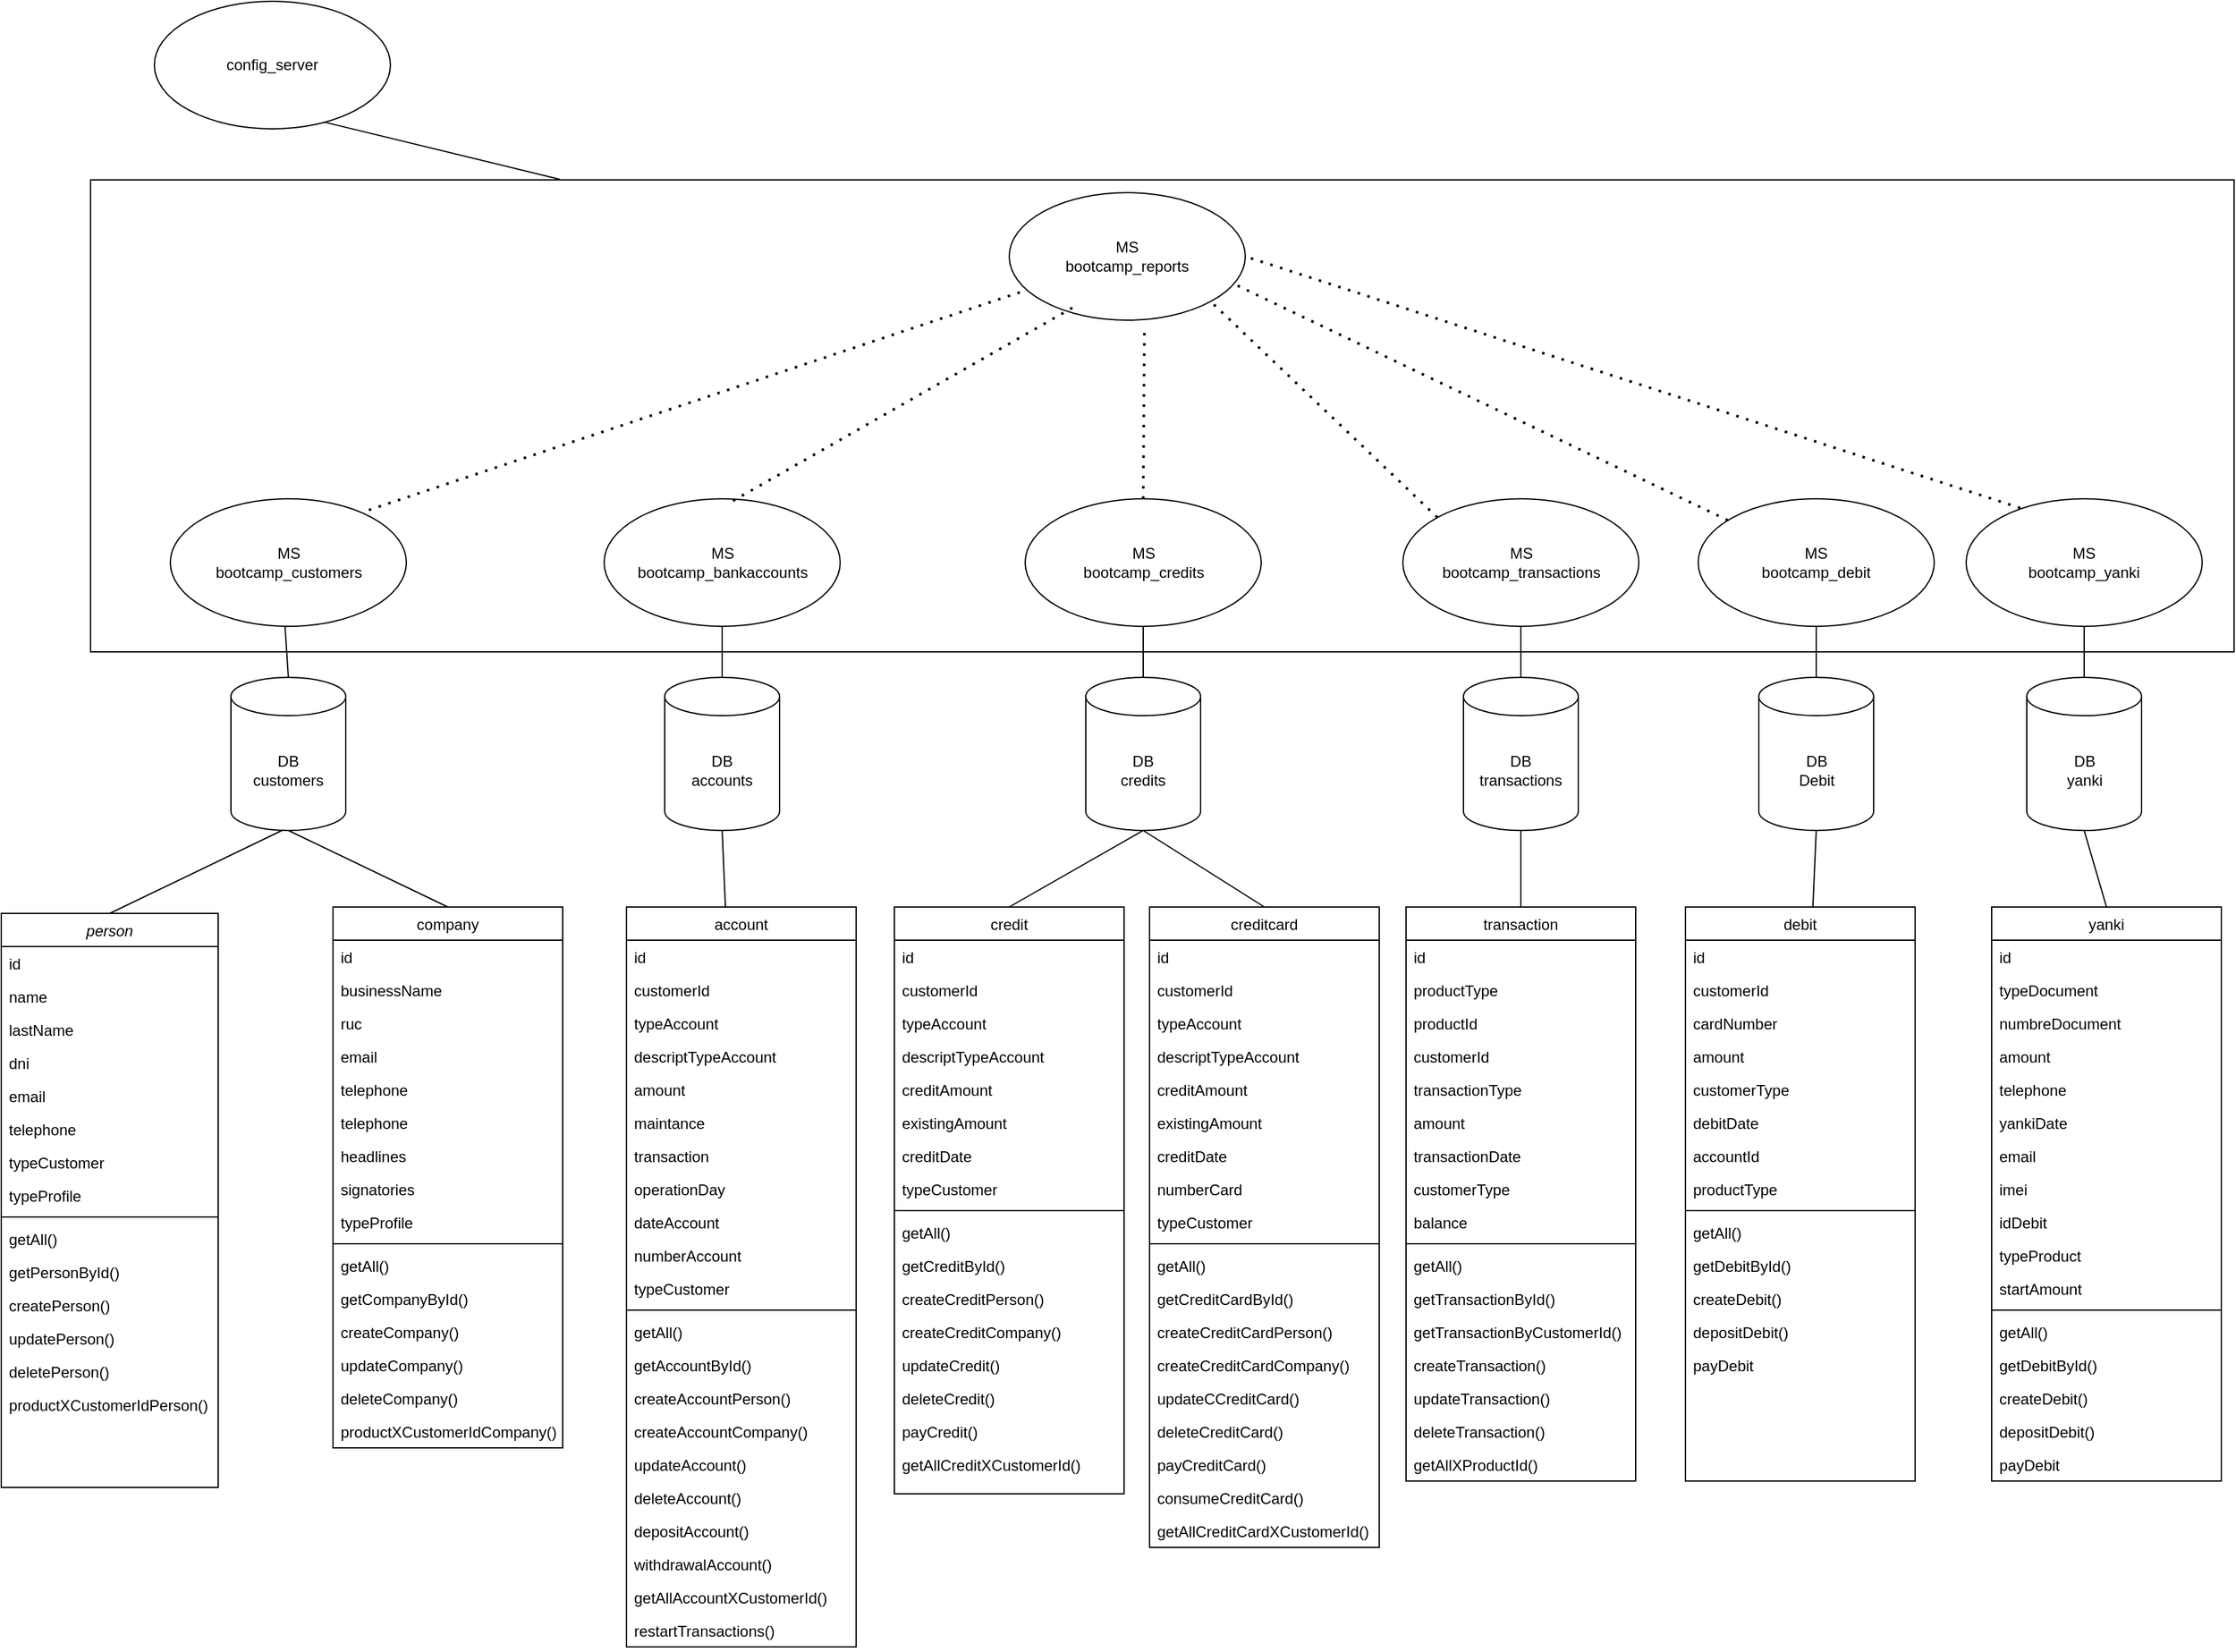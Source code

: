 <mxfile version="21.0.10" type="device"><diagram id="C5RBs43oDa-KdzZeNtuy" name="Page-1"><mxGraphModel dx="1050" dy="1750" grid="1" gridSize="10" guides="1" tooltips="1" connect="1" arrows="1" fold="1" page="1" pageScale="1" pageWidth="827" pageHeight="1169" math="0" shadow="0"><root><mxCell id="WIyWlLk6GJQsqaUBKTNV-0"/><mxCell id="WIyWlLk6GJQsqaUBKTNV-1" parent="WIyWlLk6GJQsqaUBKTNV-0"/><mxCell id="MijwBAF6A1p6PBTA2llp-9" value="" style="rounded=0;whiteSpace=wrap;html=1;" vertex="1" parent="WIyWlLk6GJQsqaUBKTNV-1"><mxGeometry x="120" y="-530" width="1680" height="370" as="geometry"/></mxCell><mxCell id="zkfFHV4jXpPFQw0GAbJ--0" value="person" style="swimlane;fontStyle=2;align=center;verticalAlign=top;childLayout=stackLayout;horizontal=1;startSize=26;horizontalStack=0;resizeParent=1;resizeLast=0;collapsible=1;marginBottom=0;rounded=0;shadow=0;strokeWidth=1;" parent="WIyWlLk6GJQsqaUBKTNV-1" vertex="1"><mxGeometry x="50" y="45" width="170" height="450" as="geometry"><mxRectangle x="230" y="140" width="160" height="26" as="alternateBounds"/></mxGeometry></mxCell><mxCell id="zkfFHV4jXpPFQw0GAbJ--1" value="id" style="text;align=left;verticalAlign=top;spacingLeft=4;spacingRight=4;overflow=hidden;rotatable=0;points=[[0,0.5],[1,0.5]];portConstraint=eastwest;" parent="zkfFHV4jXpPFQw0GAbJ--0" vertex="1"><mxGeometry y="26" width="170" height="26" as="geometry"/></mxCell><mxCell id="zkfFHV4jXpPFQw0GAbJ--2" value="name" style="text;align=left;verticalAlign=top;spacingLeft=4;spacingRight=4;overflow=hidden;rotatable=0;points=[[0,0.5],[1,0.5]];portConstraint=eastwest;rounded=0;shadow=0;html=0;" parent="zkfFHV4jXpPFQw0GAbJ--0" vertex="1"><mxGeometry y="52" width="170" height="26" as="geometry"/></mxCell><mxCell id="zkfFHV4jXpPFQw0GAbJ--3" value="lastName" style="text;align=left;verticalAlign=top;spacingLeft=4;spacingRight=4;overflow=hidden;rotatable=0;points=[[0,0.5],[1,0.5]];portConstraint=eastwest;rounded=0;shadow=0;html=0;" parent="zkfFHV4jXpPFQw0GAbJ--0" vertex="1"><mxGeometry y="78" width="170" height="26" as="geometry"/></mxCell><mxCell id="zkfFHV4jXpPFQw0GAbJ--5" value="dni" style="text;align=left;verticalAlign=top;spacingLeft=4;spacingRight=4;overflow=hidden;rotatable=0;points=[[0,0.5],[1,0.5]];portConstraint=eastwest;" parent="zkfFHV4jXpPFQw0GAbJ--0" vertex="1"><mxGeometry y="104" width="170" height="26" as="geometry"/></mxCell><mxCell id="VMvvwazO_1boUIIF1eFx-0" value="email" style="text;align=left;verticalAlign=top;spacingLeft=4;spacingRight=4;overflow=hidden;rotatable=0;points=[[0,0.5],[1,0.5]];portConstraint=eastwest;rounded=0;shadow=0;html=0;" parent="zkfFHV4jXpPFQw0GAbJ--0" vertex="1"><mxGeometry y="130" width="170" height="26" as="geometry"/></mxCell><mxCell id="VMvvwazO_1boUIIF1eFx-2" value="telephone" style="text;align=left;verticalAlign=top;spacingLeft=4;spacingRight=4;overflow=hidden;rotatable=0;points=[[0,0.5],[1,0.5]];portConstraint=eastwest;rounded=0;shadow=0;html=0;" parent="zkfFHV4jXpPFQw0GAbJ--0" vertex="1"><mxGeometry y="156" width="170" height="26" as="geometry"/></mxCell><mxCell id="3xSZxSCOzoXa4D6vSbeb-7" value="typeCustomer" style="text;align=left;verticalAlign=top;spacingLeft=4;spacingRight=4;overflow=hidden;rotatable=0;points=[[0,0.5],[1,0.5]];portConstraint=eastwest;rounded=0;shadow=0;html=0;" parent="zkfFHV4jXpPFQw0GAbJ--0" vertex="1"><mxGeometry y="182" width="170" height="26" as="geometry"/></mxCell><mxCell id="VMvvwazO_1boUIIF1eFx-3" value="typeProfile" style="text;align=left;verticalAlign=top;spacingLeft=4;spacingRight=4;overflow=hidden;rotatable=0;points=[[0,0.5],[1,0.5]];portConstraint=eastwest;rounded=0;shadow=0;html=0;" parent="zkfFHV4jXpPFQw0GAbJ--0" vertex="1"><mxGeometry y="208" width="170" height="26" as="geometry"/></mxCell><mxCell id="zkfFHV4jXpPFQw0GAbJ--4" value="" style="line;html=1;strokeWidth=1;align=left;verticalAlign=middle;spacingTop=-1;spacingLeft=3;spacingRight=3;rotatable=0;labelPosition=right;points=[];portConstraint=eastwest;" parent="zkfFHV4jXpPFQw0GAbJ--0" vertex="1"><mxGeometry y="234" width="170" height="8" as="geometry"/></mxCell><mxCell id="VMvvwazO_1boUIIF1eFx-1" value="getAll()" style="text;align=left;verticalAlign=top;spacingLeft=4;spacingRight=4;overflow=hidden;rotatable=0;points=[[0,0.5],[1,0.5]];portConstraint=eastwest;rounded=0;shadow=0;html=0;" parent="zkfFHV4jXpPFQw0GAbJ--0" vertex="1"><mxGeometry y="242" width="170" height="26" as="geometry"/></mxCell><mxCell id="VMvvwazO_1boUIIF1eFx-4" value="getPersonById()" style="text;align=left;verticalAlign=top;spacingLeft=4;spacingRight=4;overflow=hidden;rotatable=0;points=[[0,0.5],[1,0.5]];portConstraint=eastwest;rounded=0;shadow=0;html=0;" parent="zkfFHV4jXpPFQw0GAbJ--0" vertex="1"><mxGeometry y="268" width="170" height="26" as="geometry"/></mxCell><mxCell id="VMvvwazO_1boUIIF1eFx-5" value="createPerson()" style="text;align=left;verticalAlign=top;spacingLeft=4;spacingRight=4;overflow=hidden;rotatable=0;points=[[0,0.5],[1,0.5]];portConstraint=eastwest;rounded=0;shadow=0;html=0;" parent="zkfFHV4jXpPFQw0GAbJ--0" vertex="1"><mxGeometry y="294" width="170" height="26" as="geometry"/></mxCell><mxCell id="VMvvwazO_1boUIIF1eFx-6" value="updatePerson()" style="text;align=left;verticalAlign=top;spacingLeft=4;spacingRight=4;overflow=hidden;rotatable=0;points=[[0,0.5],[1,0.5]];portConstraint=eastwest;rounded=0;shadow=0;html=0;" parent="zkfFHV4jXpPFQw0GAbJ--0" vertex="1"><mxGeometry y="320" width="170" height="26" as="geometry"/></mxCell><mxCell id="VMvvwazO_1boUIIF1eFx-7" value="deletePerson()" style="text;align=left;verticalAlign=top;spacingLeft=4;spacingRight=4;overflow=hidden;rotatable=0;points=[[0,0.5],[1,0.5]];portConstraint=eastwest;rounded=0;shadow=0;html=0;" parent="zkfFHV4jXpPFQw0GAbJ--0" vertex="1"><mxGeometry y="346" width="170" height="26" as="geometry"/></mxCell><mxCell id="VMvvwazO_1boUIIF1eFx-31" value="productXCustomerIdPerson()" style="text;align=left;verticalAlign=top;spacingLeft=4;spacingRight=4;overflow=hidden;rotatable=0;points=[[0,0.5],[1,0.5]];portConstraint=eastwest;rounded=0;shadow=0;html=0;" parent="zkfFHV4jXpPFQw0GAbJ--0" vertex="1"><mxGeometry y="372" width="170" height="26" as="geometry"/></mxCell><mxCell id="zkfFHV4jXpPFQw0GAbJ--17" value="company" style="swimlane;fontStyle=0;align=center;verticalAlign=top;childLayout=stackLayout;horizontal=1;startSize=26;horizontalStack=0;resizeParent=1;resizeLast=0;collapsible=1;marginBottom=0;rounded=0;shadow=0;strokeWidth=1;" parent="WIyWlLk6GJQsqaUBKTNV-1" vertex="1"><mxGeometry x="310" y="40" width="180" height="424" as="geometry"><mxRectangle x="550" y="140" width="160" height="26" as="alternateBounds"/></mxGeometry></mxCell><mxCell id="zkfFHV4jXpPFQw0GAbJ--18" value="id" style="text;align=left;verticalAlign=top;spacingLeft=4;spacingRight=4;overflow=hidden;rotatable=0;points=[[0,0.5],[1,0.5]];portConstraint=eastwest;" parent="zkfFHV4jXpPFQw0GAbJ--17" vertex="1"><mxGeometry y="26" width="180" height="26" as="geometry"/></mxCell><mxCell id="zkfFHV4jXpPFQw0GAbJ--19" value="businessName" style="text;align=left;verticalAlign=top;spacingLeft=4;spacingRight=4;overflow=hidden;rotatable=0;points=[[0,0.5],[1,0.5]];portConstraint=eastwest;rounded=0;shadow=0;html=0;" parent="zkfFHV4jXpPFQw0GAbJ--17" vertex="1"><mxGeometry y="52" width="180" height="26" as="geometry"/></mxCell><mxCell id="zkfFHV4jXpPFQw0GAbJ--20" value="ruc" style="text;align=left;verticalAlign=top;spacingLeft=4;spacingRight=4;overflow=hidden;rotatable=0;points=[[0,0.5],[1,0.5]];portConstraint=eastwest;rounded=0;shadow=0;html=0;" parent="zkfFHV4jXpPFQw0GAbJ--17" vertex="1"><mxGeometry y="78" width="180" height="26" as="geometry"/></mxCell><mxCell id="zkfFHV4jXpPFQw0GAbJ--21" value="email" style="text;align=left;verticalAlign=top;spacingLeft=4;spacingRight=4;overflow=hidden;rotatable=0;points=[[0,0.5],[1,0.5]];portConstraint=eastwest;rounded=0;shadow=0;html=0;" parent="zkfFHV4jXpPFQw0GAbJ--17" vertex="1"><mxGeometry y="104" width="180" height="26" as="geometry"/></mxCell><mxCell id="zkfFHV4jXpPFQw0GAbJ--22" value="telephone" style="text;align=left;verticalAlign=top;spacingLeft=4;spacingRight=4;overflow=hidden;rotatable=0;points=[[0,0.5],[1,0.5]];portConstraint=eastwest;rounded=0;shadow=0;html=0;" parent="zkfFHV4jXpPFQw0GAbJ--17" vertex="1"><mxGeometry y="130" width="180" height="26" as="geometry"/></mxCell><mxCell id="VMvvwazO_1boUIIF1eFx-20" value="telephone" style="text;align=left;verticalAlign=top;spacingLeft=4;spacingRight=4;overflow=hidden;rotatable=0;points=[[0,0.5],[1,0.5]];portConstraint=eastwest;rounded=0;shadow=0;html=0;" parent="zkfFHV4jXpPFQw0GAbJ--17" vertex="1"><mxGeometry y="156" width="180" height="26" as="geometry"/></mxCell><mxCell id="VMvvwazO_1boUIIF1eFx-21" value="headlines" style="text;align=left;verticalAlign=top;spacingLeft=4;spacingRight=4;overflow=hidden;rotatable=0;points=[[0,0.5],[1,0.5]];portConstraint=eastwest;rounded=0;shadow=0;html=0;" parent="zkfFHV4jXpPFQw0GAbJ--17" vertex="1"><mxGeometry y="182" width="180" height="26" as="geometry"/></mxCell><mxCell id="3xSZxSCOzoXa4D6vSbeb-10" value="signatories" style="text;align=left;verticalAlign=top;spacingLeft=4;spacingRight=4;overflow=hidden;rotatable=0;points=[[0,0.5],[1,0.5]];portConstraint=eastwest;rounded=0;shadow=0;html=0;" parent="zkfFHV4jXpPFQw0GAbJ--17" vertex="1"><mxGeometry y="208" width="180" height="26" as="geometry"/></mxCell><mxCell id="VMvvwazO_1boUIIF1eFx-22" value="typeProfile" style="text;align=left;verticalAlign=top;spacingLeft=4;spacingRight=4;overflow=hidden;rotatable=0;points=[[0,0.5],[1,0.5]];portConstraint=eastwest;rounded=0;shadow=0;html=0;" parent="zkfFHV4jXpPFQw0GAbJ--17" vertex="1"><mxGeometry y="234" width="180" height="26" as="geometry"/></mxCell><mxCell id="zkfFHV4jXpPFQw0GAbJ--23" value="" style="line;html=1;strokeWidth=1;align=left;verticalAlign=middle;spacingTop=-1;spacingLeft=3;spacingRight=3;rotatable=0;labelPosition=right;points=[];portConstraint=eastwest;" parent="zkfFHV4jXpPFQw0GAbJ--17" vertex="1"><mxGeometry y="260" width="180" height="8" as="geometry"/></mxCell><mxCell id="zkfFHV4jXpPFQw0GAbJ--24" value="getAll()" style="text;align=left;verticalAlign=top;spacingLeft=4;spacingRight=4;overflow=hidden;rotatable=0;points=[[0,0.5],[1,0.5]];portConstraint=eastwest;" parent="zkfFHV4jXpPFQw0GAbJ--17" vertex="1"><mxGeometry y="268" width="180" height="26" as="geometry"/></mxCell><mxCell id="VMvvwazO_1boUIIF1eFx-23" value="getCompanyById()" style="text;align=left;verticalAlign=top;spacingLeft=4;spacingRight=4;overflow=hidden;rotatable=0;points=[[0,0.5],[1,0.5]];portConstraint=eastwest;" parent="zkfFHV4jXpPFQw0GAbJ--17" vertex="1"><mxGeometry y="294" width="180" height="26" as="geometry"/></mxCell><mxCell id="VMvvwazO_1boUIIF1eFx-24" value="createCompany()" style="text;align=left;verticalAlign=top;spacingLeft=4;spacingRight=4;overflow=hidden;rotatable=0;points=[[0,0.5],[1,0.5]];portConstraint=eastwest;" parent="zkfFHV4jXpPFQw0GAbJ--17" vertex="1"><mxGeometry y="320" width="180" height="26" as="geometry"/></mxCell><mxCell id="VMvvwazO_1boUIIF1eFx-25" value="updateCompany()" style="text;align=left;verticalAlign=top;spacingLeft=4;spacingRight=4;overflow=hidden;rotatable=0;points=[[0,0.5],[1,0.5]];portConstraint=eastwest;" parent="zkfFHV4jXpPFQw0GAbJ--17" vertex="1"><mxGeometry y="346" width="180" height="26" as="geometry"/></mxCell><mxCell id="VMvvwazO_1boUIIF1eFx-28" value="deleteCompany()" style="text;align=left;verticalAlign=top;spacingLeft=4;spacingRight=4;overflow=hidden;rotatable=0;points=[[0,0.5],[1,0.5]];portConstraint=eastwest;" parent="zkfFHV4jXpPFQw0GAbJ--17" vertex="1"><mxGeometry y="372" width="180" height="26" as="geometry"/></mxCell><mxCell id="VMvvwazO_1boUIIF1eFx-32" value="productXCustomerIdCompany()" style="text;align=left;verticalAlign=top;spacingLeft=4;spacingRight=4;overflow=hidden;rotatable=0;points=[[0,0.5],[1,0.5]];portConstraint=eastwest;" parent="zkfFHV4jXpPFQw0GAbJ--17" vertex="1"><mxGeometry y="398" width="180" height="26" as="geometry"/></mxCell><mxCell id="VMvvwazO_1boUIIF1eFx-36" value="account" style="swimlane;fontStyle=0;align=center;verticalAlign=top;childLayout=stackLayout;horizontal=1;startSize=26;horizontalStack=0;resizeParent=1;resizeLast=0;collapsible=1;marginBottom=0;rounded=0;shadow=0;strokeWidth=1;" parent="WIyWlLk6GJQsqaUBKTNV-1" vertex="1"><mxGeometry x="540" y="40" width="180" height="580" as="geometry"><mxRectangle x="550" y="140" width="160" height="26" as="alternateBounds"/></mxGeometry></mxCell><mxCell id="VMvvwazO_1boUIIF1eFx-37" value="id" style="text;align=left;verticalAlign=top;spacingLeft=4;spacingRight=4;overflow=hidden;rotatable=0;points=[[0,0.5],[1,0.5]];portConstraint=eastwest;" parent="VMvvwazO_1boUIIF1eFx-36" vertex="1"><mxGeometry y="26" width="180" height="26" as="geometry"/></mxCell><mxCell id="VMvvwazO_1boUIIF1eFx-38" value="customerId" style="text;align=left;verticalAlign=top;spacingLeft=4;spacingRight=4;overflow=hidden;rotatable=0;points=[[0,0.5],[1,0.5]];portConstraint=eastwest;rounded=0;shadow=0;html=0;" parent="VMvvwazO_1boUIIF1eFx-36" vertex="1"><mxGeometry y="52" width="180" height="26" as="geometry"/></mxCell><mxCell id="VMvvwazO_1boUIIF1eFx-39" value="typeAccount" style="text;align=left;verticalAlign=top;spacingLeft=4;spacingRight=4;overflow=hidden;rotatable=0;points=[[0,0.5],[1,0.5]];portConstraint=eastwest;rounded=0;shadow=0;html=0;" parent="VMvvwazO_1boUIIF1eFx-36" vertex="1"><mxGeometry y="78" width="180" height="26" as="geometry"/></mxCell><mxCell id="VMvvwazO_1boUIIF1eFx-40" value="descriptTypeAccount" style="text;align=left;verticalAlign=top;spacingLeft=4;spacingRight=4;overflow=hidden;rotatable=0;points=[[0,0.5],[1,0.5]];portConstraint=eastwest;rounded=0;shadow=0;html=0;" parent="VMvvwazO_1boUIIF1eFx-36" vertex="1"><mxGeometry y="104" width="180" height="26" as="geometry"/></mxCell><mxCell id="VMvvwazO_1boUIIF1eFx-41" value="amount" style="text;align=left;verticalAlign=top;spacingLeft=4;spacingRight=4;overflow=hidden;rotatable=0;points=[[0,0.5],[1,0.5]];portConstraint=eastwest;rounded=0;shadow=0;html=0;" parent="VMvvwazO_1boUIIF1eFx-36" vertex="1"><mxGeometry y="130" width="180" height="26" as="geometry"/></mxCell><mxCell id="VMvvwazO_1boUIIF1eFx-42" value="maintance" style="text;align=left;verticalAlign=top;spacingLeft=4;spacingRight=4;overflow=hidden;rotatable=0;points=[[0,0.5],[1,0.5]];portConstraint=eastwest;rounded=0;shadow=0;html=0;" parent="VMvvwazO_1boUIIF1eFx-36" vertex="1"><mxGeometry y="156" width="180" height="26" as="geometry"/></mxCell><mxCell id="VMvvwazO_1boUIIF1eFx-43" value="transaction" style="text;align=left;verticalAlign=top;spacingLeft=4;spacingRight=4;overflow=hidden;rotatable=0;points=[[0,0.5],[1,0.5]];portConstraint=eastwest;rounded=0;shadow=0;html=0;" parent="VMvvwazO_1boUIIF1eFx-36" vertex="1"><mxGeometry y="182" width="180" height="26" as="geometry"/></mxCell><mxCell id="VMvvwazO_1boUIIF1eFx-44" value="operationDay" style="text;align=left;verticalAlign=top;spacingLeft=4;spacingRight=4;overflow=hidden;rotatable=0;points=[[0,0.5],[1,0.5]];portConstraint=eastwest;rounded=0;shadow=0;html=0;" parent="VMvvwazO_1boUIIF1eFx-36" vertex="1"><mxGeometry y="208" width="180" height="26" as="geometry"/></mxCell><mxCell id="VMvvwazO_1boUIIF1eFx-52" value="dateAccount" style="text;align=left;verticalAlign=top;spacingLeft=4;spacingRight=4;overflow=hidden;rotatable=0;points=[[0,0.5],[1,0.5]];portConstraint=eastwest;rounded=0;shadow=0;html=0;" parent="VMvvwazO_1boUIIF1eFx-36" vertex="1"><mxGeometry y="234" width="180" height="26" as="geometry"/></mxCell><mxCell id="VMvvwazO_1boUIIF1eFx-53" value="numberAccount" style="text;align=left;verticalAlign=top;spacingLeft=4;spacingRight=4;overflow=hidden;rotatable=0;points=[[0,0.5],[1,0.5]];portConstraint=eastwest;rounded=0;shadow=0;html=0;" parent="VMvvwazO_1boUIIF1eFx-36" vertex="1"><mxGeometry y="260" width="180" height="26" as="geometry"/></mxCell><mxCell id="VMvvwazO_1boUIIF1eFx-54" value="typeCustomer" style="text;align=left;verticalAlign=top;spacingLeft=4;spacingRight=4;overflow=hidden;rotatable=0;points=[[0,0.5],[1,0.5]];portConstraint=eastwest;rounded=0;shadow=0;html=0;" parent="VMvvwazO_1boUIIF1eFx-36" vertex="1"><mxGeometry y="286" width="180" height="26" as="geometry"/></mxCell><mxCell id="VMvvwazO_1boUIIF1eFx-45" value="" style="line;html=1;strokeWidth=1;align=left;verticalAlign=middle;spacingTop=-1;spacingLeft=3;spacingRight=3;rotatable=0;labelPosition=right;points=[];portConstraint=eastwest;" parent="VMvvwazO_1boUIIF1eFx-36" vertex="1"><mxGeometry y="312" width="180" height="8" as="geometry"/></mxCell><mxCell id="VMvvwazO_1boUIIF1eFx-46" value="getAll()" style="text;align=left;verticalAlign=top;spacingLeft=4;spacingRight=4;overflow=hidden;rotatable=0;points=[[0,0.5],[1,0.5]];portConstraint=eastwest;" parent="VMvvwazO_1boUIIF1eFx-36" vertex="1"><mxGeometry y="320" width="180" height="26" as="geometry"/></mxCell><mxCell id="VMvvwazO_1boUIIF1eFx-47" value="getAccountById()" style="text;align=left;verticalAlign=top;spacingLeft=4;spacingRight=4;overflow=hidden;rotatable=0;points=[[0,0.5],[1,0.5]];portConstraint=eastwest;" parent="VMvvwazO_1boUIIF1eFx-36" vertex="1"><mxGeometry y="346" width="180" height="26" as="geometry"/></mxCell><mxCell id="VMvvwazO_1boUIIF1eFx-48" value="createAccountPerson()" style="text;align=left;verticalAlign=top;spacingLeft=4;spacingRight=4;overflow=hidden;rotatable=0;points=[[0,0.5],[1,0.5]];portConstraint=eastwest;" parent="VMvvwazO_1boUIIF1eFx-36" vertex="1"><mxGeometry y="372" width="180" height="26" as="geometry"/></mxCell><mxCell id="VMvvwazO_1boUIIF1eFx-49" value="createAccountCompany()" style="text;align=left;verticalAlign=top;spacingLeft=4;spacingRight=4;overflow=hidden;rotatable=0;points=[[0,0.5],[1,0.5]];portConstraint=eastwest;" parent="VMvvwazO_1boUIIF1eFx-36" vertex="1"><mxGeometry y="398" width="180" height="26" as="geometry"/></mxCell><mxCell id="VMvvwazO_1boUIIF1eFx-50" value="updateAccount()" style="text;align=left;verticalAlign=top;spacingLeft=4;spacingRight=4;overflow=hidden;rotatable=0;points=[[0,0.5],[1,0.5]];portConstraint=eastwest;" parent="VMvvwazO_1boUIIF1eFx-36" vertex="1"><mxGeometry y="424" width="180" height="26" as="geometry"/></mxCell><mxCell id="VMvvwazO_1boUIIF1eFx-51" value="deleteAccount()" style="text;align=left;verticalAlign=top;spacingLeft=4;spacingRight=4;overflow=hidden;rotatable=0;points=[[0,0.5],[1,0.5]];portConstraint=eastwest;" parent="VMvvwazO_1boUIIF1eFx-36" vertex="1"><mxGeometry y="450" width="180" height="26" as="geometry"/></mxCell><mxCell id="VMvvwazO_1boUIIF1eFx-55" value="depositAccount()" style="text;align=left;verticalAlign=top;spacingLeft=4;spacingRight=4;overflow=hidden;rotatable=0;points=[[0,0.5],[1,0.5]];portConstraint=eastwest;" parent="VMvvwazO_1boUIIF1eFx-36" vertex="1"><mxGeometry y="476" width="180" height="26" as="geometry"/></mxCell><mxCell id="VMvvwazO_1boUIIF1eFx-56" value="withdrawalAccount()" style="text;align=left;verticalAlign=top;spacingLeft=4;spacingRight=4;overflow=hidden;rotatable=0;points=[[0,0.5],[1,0.5]];portConstraint=eastwest;" parent="VMvvwazO_1boUIIF1eFx-36" vertex="1"><mxGeometry y="502" width="180" height="26" as="geometry"/></mxCell><mxCell id="VMvvwazO_1boUIIF1eFx-57" value="getAllAccountXCustomerId()" style="text;align=left;verticalAlign=top;spacingLeft=4;spacingRight=4;overflow=hidden;rotatable=0;points=[[0,0.5],[1,0.5]];portConstraint=eastwest;" parent="VMvvwazO_1boUIIF1eFx-36" vertex="1"><mxGeometry y="528" width="180" height="26" as="geometry"/></mxCell><mxCell id="VMvvwazO_1boUIIF1eFx-58" value="restartTransactions()" style="text;align=left;verticalAlign=top;spacingLeft=4;spacingRight=4;overflow=hidden;rotatable=0;points=[[0,0.5],[1,0.5]];portConstraint=eastwest;" parent="VMvvwazO_1boUIIF1eFx-36" vertex="1"><mxGeometry y="554" width="180" height="26" as="geometry"/></mxCell><mxCell id="VMvvwazO_1boUIIF1eFx-59" value="credit" style="swimlane;fontStyle=0;align=center;verticalAlign=top;childLayout=stackLayout;horizontal=1;startSize=26;horizontalStack=0;resizeParent=1;resizeLast=0;collapsible=1;marginBottom=0;rounded=0;shadow=0;strokeWidth=1;" parent="WIyWlLk6GJQsqaUBKTNV-1" vertex="1"><mxGeometry x="750" y="40" width="180" height="460" as="geometry"><mxRectangle x="550" y="140" width="160" height="26" as="alternateBounds"/></mxGeometry></mxCell><mxCell id="VMvvwazO_1boUIIF1eFx-60" value="id" style="text;align=left;verticalAlign=top;spacingLeft=4;spacingRight=4;overflow=hidden;rotatable=0;points=[[0,0.5],[1,0.5]];portConstraint=eastwest;" parent="VMvvwazO_1boUIIF1eFx-59" vertex="1"><mxGeometry y="26" width="180" height="26" as="geometry"/></mxCell><mxCell id="VMvvwazO_1boUIIF1eFx-61" value="customerId" style="text;align=left;verticalAlign=top;spacingLeft=4;spacingRight=4;overflow=hidden;rotatable=0;points=[[0,0.5],[1,0.5]];portConstraint=eastwest;rounded=0;shadow=0;html=0;" parent="VMvvwazO_1boUIIF1eFx-59" vertex="1"><mxGeometry y="52" width="180" height="26" as="geometry"/></mxCell><mxCell id="VMvvwazO_1boUIIF1eFx-62" value="typeAccount" style="text;align=left;verticalAlign=top;spacingLeft=4;spacingRight=4;overflow=hidden;rotatable=0;points=[[0,0.5],[1,0.5]];portConstraint=eastwest;rounded=0;shadow=0;html=0;" parent="VMvvwazO_1boUIIF1eFx-59" vertex="1"><mxGeometry y="78" width="180" height="26" as="geometry"/></mxCell><mxCell id="VMvvwazO_1boUIIF1eFx-63" value="descriptTypeAccount" style="text;align=left;verticalAlign=top;spacingLeft=4;spacingRight=4;overflow=hidden;rotatable=0;points=[[0,0.5],[1,0.5]];portConstraint=eastwest;rounded=0;shadow=0;html=0;" parent="VMvvwazO_1boUIIF1eFx-59" vertex="1"><mxGeometry y="104" width="180" height="26" as="geometry"/></mxCell><mxCell id="VMvvwazO_1boUIIF1eFx-64" value="creditAmount" style="text;align=left;verticalAlign=top;spacingLeft=4;spacingRight=4;overflow=hidden;rotatable=0;points=[[0,0.5],[1,0.5]];portConstraint=eastwest;rounded=0;shadow=0;html=0;" parent="VMvvwazO_1boUIIF1eFx-59" vertex="1"><mxGeometry y="130" width="180" height="26" as="geometry"/></mxCell><mxCell id="VMvvwazO_1boUIIF1eFx-65" value="existingAmount" style="text;align=left;verticalAlign=top;spacingLeft=4;spacingRight=4;overflow=hidden;rotatable=0;points=[[0,0.5],[1,0.5]];portConstraint=eastwest;rounded=0;shadow=0;html=0;" parent="VMvvwazO_1boUIIF1eFx-59" vertex="1"><mxGeometry y="156" width="180" height="26" as="geometry"/></mxCell><mxCell id="VMvvwazO_1boUIIF1eFx-66" value="creditDate" style="text;align=left;verticalAlign=top;spacingLeft=4;spacingRight=4;overflow=hidden;rotatable=0;points=[[0,0.5],[1,0.5]];portConstraint=eastwest;rounded=0;shadow=0;html=0;" parent="VMvvwazO_1boUIIF1eFx-59" vertex="1"><mxGeometry y="182" width="180" height="26" as="geometry"/></mxCell><mxCell id="VMvvwazO_1boUIIF1eFx-67" value="typeCustomer" style="text;align=left;verticalAlign=top;spacingLeft=4;spacingRight=4;overflow=hidden;rotatable=0;points=[[0,0.5],[1,0.5]];portConstraint=eastwest;rounded=0;shadow=0;html=0;" parent="VMvvwazO_1boUIIF1eFx-59" vertex="1"><mxGeometry y="208" width="180" height="26" as="geometry"/></mxCell><mxCell id="VMvvwazO_1boUIIF1eFx-71" value="" style="line;html=1;strokeWidth=1;align=left;verticalAlign=middle;spacingTop=-1;spacingLeft=3;spacingRight=3;rotatable=0;labelPosition=right;points=[];portConstraint=eastwest;" parent="VMvvwazO_1boUIIF1eFx-59" vertex="1"><mxGeometry y="234" width="180" height="8" as="geometry"/></mxCell><mxCell id="VMvvwazO_1boUIIF1eFx-72" value="getAll()" style="text;align=left;verticalAlign=top;spacingLeft=4;spacingRight=4;overflow=hidden;rotatable=0;points=[[0,0.5],[1,0.5]];portConstraint=eastwest;" parent="VMvvwazO_1boUIIF1eFx-59" vertex="1"><mxGeometry y="242" width="180" height="26" as="geometry"/></mxCell><mxCell id="VMvvwazO_1boUIIF1eFx-73" value="getCreditById()" style="text;align=left;verticalAlign=top;spacingLeft=4;spacingRight=4;overflow=hidden;rotatable=0;points=[[0,0.5],[1,0.5]];portConstraint=eastwest;" parent="VMvvwazO_1boUIIF1eFx-59" vertex="1"><mxGeometry y="268" width="180" height="26" as="geometry"/></mxCell><mxCell id="VMvvwazO_1boUIIF1eFx-74" value="createCreditPerson()" style="text;align=left;verticalAlign=top;spacingLeft=4;spacingRight=4;overflow=hidden;rotatable=0;points=[[0,0.5],[1,0.5]];portConstraint=eastwest;" parent="VMvvwazO_1boUIIF1eFx-59" vertex="1"><mxGeometry y="294" width="180" height="26" as="geometry"/></mxCell><mxCell id="VMvvwazO_1boUIIF1eFx-75" value="createCreditCompany()" style="text;align=left;verticalAlign=top;spacingLeft=4;spacingRight=4;overflow=hidden;rotatable=0;points=[[0,0.5],[1,0.5]];portConstraint=eastwest;" parent="VMvvwazO_1boUIIF1eFx-59" vertex="1"><mxGeometry y="320" width="180" height="26" as="geometry"/></mxCell><mxCell id="VMvvwazO_1boUIIF1eFx-76" value="updateCredit()" style="text;align=left;verticalAlign=top;spacingLeft=4;spacingRight=4;overflow=hidden;rotatable=0;points=[[0,0.5],[1,0.5]];portConstraint=eastwest;" parent="VMvvwazO_1boUIIF1eFx-59" vertex="1"><mxGeometry y="346" width="180" height="26" as="geometry"/></mxCell><mxCell id="VMvvwazO_1boUIIF1eFx-77" value="deleteCredit()" style="text;align=left;verticalAlign=top;spacingLeft=4;spacingRight=4;overflow=hidden;rotatable=0;points=[[0,0.5],[1,0.5]];portConstraint=eastwest;" parent="VMvvwazO_1boUIIF1eFx-59" vertex="1"><mxGeometry y="372" width="180" height="26" as="geometry"/></mxCell><mxCell id="VMvvwazO_1boUIIF1eFx-78" value="payCredit()" style="text;align=left;verticalAlign=top;spacingLeft=4;spacingRight=4;overflow=hidden;rotatable=0;points=[[0,0.5],[1,0.5]];portConstraint=eastwest;" parent="VMvvwazO_1boUIIF1eFx-59" vertex="1"><mxGeometry y="398" width="180" height="26" as="geometry"/></mxCell><mxCell id="VMvvwazO_1boUIIF1eFx-79" value="getAllCreditXCustomerId()" style="text;align=left;verticalAlign=top;spacingLeft=4;spacingRight=4;overflow=hidden;rotatable=0;points=[[0,0.5],[1,0.5]];portConstraint=eastwest;" parent="VMvvwazO_1boUIIF1eFx-59" vertex="1"><mxGeometry y="424" width="180" height="26" as="geometry"/></mxCell><mxCell id="VMvvwazO_1boUIIF1eFx-82" value="creditcard" style="swimlane;fontStyle=0;align=center;verticalAlign=top;childLayout=stackLayout;horizontal=1;startSize=26;horizontalStack=0;resizeParent=1;resizeLast=0;collapsible=1;marginBottom=0;rounded=0;shadow=0;strokeWidth=1;" parent="WIyWlLk6GJQsqaUBKTNV-1" vertex="1"><mxGeometry x="950" y="40" width="180" height="502" as="geometry"><mxRectangle x="550" y="140" width="160" height="26" as="alternateBounds"/></mxGeometry></mxCell><mxCell id="VMvvwazO_1boUIIF1eFx-83" value="id" style="text;align=left;verticalAlign=top;spacingLeft=4;spacingRight=4;overflow=hidden;rotatable=0;points=[[0,0.5],[1,0.5]];portConstraint=eastwest;" parent="VMvvwazO_1boUIIF1eFx-82" vertex="1"><mxGeometry y="26" width="180" height="26" as="geometry"/></mxCell><mxCell id="VMvvwazO_1boUIIF1eFx-84" value="customerId" style="text;align=left;verticalAlign=top;spacingLeft=4;spacingRight=4;overflow=hidden;rotatable=0;points=[[0,0.5],[1,0.5]];portConstraint=eastwest;rounded=0;shadow=0;html=0;" parent="VMvvwazO_1boUIIF1eFx-82" vertex="1"><mxGeometry y="52" width="180" height="26" as="geometry"/></mxCell><mxCell id="VMvvwazO_1boUIIF1eFx-85" value="typeAccount" style="text;align=left;verticalAlign=top;spacingLeft=4;spacingRight=4;overflow=hidden;rotatable=0;points=[[0,0.5],[1,0.5]];portConstraint=eastwest;rounded=0;shadow=0;html=0;" parent="VMvvwazO_1boUIIF1eFx-82" vertex="1"><mxGeometry y="78" width="180" height="26" as="geometry"/></mxCell><mxCell id="VMvvwazO_1boUIIF1eFx-86" value="descriptTypeAccount" style="text;align=left;verticalAlign=top;spacingLeft=4;spacingRight=4;overflow=hidden;rotatable=0;points=[[0,0.5],[1,0.5]];portConstraint=eastwest;rounded=0;shadow=0;html=0;" parent="VMvvwazO_1boUIIF1eFx-82" vertex="1"><mxGeometry y="104" width="180" height="26" as="geometry"/></mxCell><mxCell id="VMvvwazO_1boUIIF1eFx-87" value="creditAmount" style="text;align=left;verticalAlign=top;spacingLeft=4;spacingRight=4;overflow=hidden;rotatable=0;points=[[0,0.5],[1,0.5]];portConstraint=eastwest;rounded=0;shadow=0;html=0;" parent="VMvvwazO_1boUIIF1eFx-82" vertex="1"><mxGeometry y="130" width="180" height="26" as="geometry"/></mxCell><mxCell id="VMvvwazO_1boUIIF1eFx-88" value="existingAmount" style="text;align=left;verticalAlign=top;spacingLeft=4;spacingRight=4;overflow=hidden;rotatable=0;points=[[0,0.5],[1,0.5]];portConstraint=eastwest;rounded=0;shadow=0;html=0;" parent="VMvvwazO_1boUIIF1eFx-82" vertex="1"><mxGeometry y="156" width="180" height="26" as="geometry"/></mxCell><mxCell id="VMvvwazO_1boUIIF1eFx-89" value="creditDate" style="text;align=left;verticalAlign=top;spacingLeft=4;spacingRight=4;overflow=hidden;rotatable=0;points=[[0,0.5],[1,0.5]];portConstraint=eastwest;rounded=0;shadow=0;html=0;" parent="VMvvwazO_1boUIIF1eFx-82" vertex="1"><mxGeometry y="182" width="180" height="26" as="geometry"/></mxCell><mxCell id="VMvvwazO_1boUIIF1eFx-100" value="numberCard" style="text;align=left;verticalAlign=top;spacingLeft=4;spacingRight=4;overflow=hidden;rotatable=0;points=[[0,0.5],[1,0.5]];portConstraint=eastwest;rounded=0;shadow=0;html=0;" parent="VMvvwazO_1boUIIF1eFx-82" vertex="1"><mxGeometry y="208" width="180" height="26" as="geometry"/></mxCell><mxCell id="VMvvwazO_1boUIIF1eFx-90" value="typeCustomer" style="text;align=left;verticalAlign=top;spacingLeft=4;spacingRight=4;overflow=hidden;rotatable=0;points=[[0,0.5],[1,0.5]];portConstraint=eastwest;rounded=0;shadow=0;html=0;" parent="VMvvwazO_1boUIIF1eFx-82" vertex="1"><mxGeometry y="234" width="180" height="26" as="geometry"/></mxCell><mxCell id="VMvvwazO_1boUIIF1eFx-91" value="" style="line;html=1;strokeWidth=1;align=left;verticalAlign=middle;spacingTop=-1;spacingLeft=3;spacingRight=3;rotatable=0;labelPosition=right;points=[];portConstraint=eastwest;" parent="VMvvwazO_1boUIIF1eFx-82" vertex="1"><mxGeometry y="260" width="180" height="8" as="geometry"/></mxCell><mxCell id="VMvvwazO_1boUIIF1eFx-92" value="getAll()" style="text;align=left;verticalAlign=top;spacingLeft=4;spacingRight=4;overflow=hidden;rotatable=0;points=[[0,0.5],[1,0.5]];portConstraint=eastwest;" parent="VMvvwazO_1boUIIF1eFx-82" vertex="1"><mxGeometry y="268" width="180" height="26" as="geometry"/></mxCell><mxCell id="VMvvwazO_1boUIIF1eFx-93" value="getCreditCardById()" style="text;align=left;verticalAlign=top;spacingLeft=4;spacingRight=4;overflow=hidden;rotatable=0;points=[[0,0.5],[1,0.5]];portConstraint=eastwest;" parent="VMvvwazO_1boUIIF1eFx-82" vertex="1"><mxGeometry y="294" width="180" height="26" as="geometry"/></mxCell><mxCell id="VMvvwazO_1boUIIF1eFx-94" value="createCreditCardPerson()" style="text;align=left;verticalAlign=top;spacingLeft=4;spacingRight=4;overflow=hidden;rotatable=0;points=[[0,0.5],[1,0.5]];portConstraint=eastwest;" parent="VMvvwazO_1boUIIF1eFx-82" vertex="1"><mxGeometry y="320" width="180" height="26" as="geometry"/></mxCell><mxCell id="VMvvwazO_1boUIIF1eFx-95" value="createCreditCardCompany()" style="text;align=left;verticalAlign=top;spacingLeft=4;spacingRight=4;overflow=hidden;rotatable=0;points=[[0,0.5],[1,0.5]];portConstraint=eastwest;" parent="VMvvwazO_1boUIIF1eFx-82" vertex="1"><mxGeometry y="346" width="180" height="26" as="geometry"/></mxCell><mxCell id="VMvvwazO_1boUIIF1eFx-96" value="updateCCreditCard()" style="text;align=left;verticalAlign=top;spacingLeft=4;spacingRight=4;overflow=hidden;rotatable=0;points=[[0,0.5],[1,0.5]];portConstraint=eastwest;" parent="VMvvwazO_1boUIIF1eFx-82" vertex="1"><mxGeometry y="372" width="180" height="26" as="geometry"/></mxCell><mxCell id="VMvvwazO_1boUIIF1eFx-97" value="deleteCreditCard()" style="text;align=left;verticalAlign=top;spacingLeft=4;spacingRight=4;overflow=hidden;rotatable=0;points=[[0,0.5],[1,0.5]];portConstraint=eastwest;" parent="VMvvwazO_1boUIIF1eFx-82" vertex="1"><mxGeometry y="398" width="180" height="26" as="geometry"/></mxCell><mxCell id="VMvvwazO_1boUIIF1eFx-98" value="payCreditCard()" style="text;align=left;verticalAlign=top;spacingLeft=4;spacingRight=4;overflow=hidden;rotatable=0;points=[[0,0.5],[1,0.5]];portConstraint=eastwest;" parent="VMvvwazO_1boUIIF1eFx-82" vertex="1"><mxGeometry y="424" width="180" height="26" as="geometry"/></mxCell><mxCell id="VMvvwazO_1boUIIF1eFx-99" value="consumeCreditCard()" style="text;align=left;verticalAlign=top;spacingLeft=4;spacingRight=4;overflow=hidden;rotatable=0;points=[[0,0.5],[1,0.5]];portConstraint=eastwest;" parent="VMvvwazO_1boUIIF1eFx-82" vertex="1"><mxGeometry y="450" width="180" height="26" as="geometry"/></mxCell><mxCell id="VMvvwazO_1boUIIF1eFx-101" value="getAllCreditCardXCustomerId()" style="text;align=left;verticalAlign=top;spacingLeft=4;spacingRight=4;overflow=hidden;rotatable=0;points=[[0,0.5],[1,0.5]];portConstraint=eastwest;" parent="VMvvwazO_1boUIIF1eFx-82" vertex="1"><mxGeometry y="476" width="180" height="26" as="geometry"/></mxCell><mxCell id="VMvvwazO_1boUIIF1eFx-102" value="transaction" style="swimlane;fontStyle=0;align=center;verticalAlign=top;childLayout=stackLayout;horizontal=1;startSize=26;horizontalStack=0;resizeParent=1;resizeLast=0;collapsible=1;marginBottom=0;rounded=0;shadow=0;strokeWidth=1;" parent="WIyWlLk6GJQsqaUBKTNV-1" vertex="1"><mxGeometry x="1151" y="40" width="180" height="450" as="geometry"><mxRectangle x="550" y="140" width="160" height="26" as="alternateBounds"/></mxGeometry></mxCell><mxCell id="VMvvwazO_1boUIIF1eFx-103" value="id" style="text;align=left;verticalAlign=top;spacingLeft=4;spacingRight=4;overflow=hidden;rotatable=0;points=[[0,0.5],[1,0.5]];portConstraint=eastwest;" parent="VMvvwazO_1boUIIF1eFx-102" vertex="1"><mxGeometry y="26" width="180" height="26" as="geometry"/></mxCell><mxCell id="VMvvwazO_1boUIIF1eFx-104" value="productType" style="text;align=left;verticalAlign=top;spacingLeft=4;spacingRight=4;overflow=hidden;rotatable=0;points=[[0,0.5],[1,0.5]];portConstraint=eastwest;rounded=0;shadow=0;html=0;" parent="VMvvwazO_1boUIIF1eFx-102" vertex="1"><mxGeometry y="52" width="180" height="26" as="geometry"/></mxCell><mxCell id="VMvvwazO_1boUIIF1eFx-105" value="productId" style="text;align=left;verticalAlign=top;spacingLeft=4;spacingRight=4;overflow=hidden;rotatable=0;points=[[0,0.5],[1,0.5]];portConstraint=eastwest;rounded=0;shadow=0;html=0;" parent="VMvvwazO_1boUIIF1eFx-102" vertex="1"><mxGeometry y="78" width="180" height="26" as="geometry"/></mxCell><mxCell id="VMvvwazO_1boUIIF1eFx-106" value="customerId" style="text;align=left;verticalAlign=top;spacingLeft=4;spacingRight=4;overflow=hidden;rotatable=0;points=[[0,0.5],[1,0.5]];portConstraint=eastwest;rounded=0;shadow=0;html=0;" parent="VMvvwazO_1boUIIF1eFx-102" vertex="1"><mxGeometry y="104" width="180" height="26" as="geometry"/></mxCell><mxCell id="VMvvwazO_1boUIIF1eFx-107" value="transactionType" style="text;align=left;verticalAlign=top;spacingLeft=4;spacingRight=4;overflow=hidden;rotatable=0;points=[[0,0.5],[1,0.5]];portConstraint=eastwest;rounded=0;shadow=0;html=0;" parent="VMvvwazO_1boUIIF1eFx-102" vertex="1"><mxGeometry y="130" width="180" height="26" as="geometry"/></mxCell><mxCell id="VMvvwazO_1boUIIF1eFx-108" value="amount" style="text;align=left;verticalAlign=top;spacingLeft=4;spacingRight=4;overflow=hidden;rotatable=0;points=[[0,0.5],[1,0.5]];portConstraint=eastwest;rounded=0;shadow=0;html=0;" parent="VMvvwazO_1boUIIF1eFx-102" vertex="1"><mxGeometry y="156" width="180" height="26" as="geometry"/></mxCell><mxCell id="VMvvwazO_1boUIIF1eFx-109" value="transactionDate" style="text;align=left;verticalAlign=top;spacingLeft=4;spacingRight=4;overflow=hidden;rotatable=0;points=[[0,0.5],[1,0.5]];portConstraint=eastwest;rounded=0;shadow=0;html=0;" parent="VMvvwazO_1boUIIF1eFx-102" vertex="1"><mxGeometry y="182" width="180" height="26" as="geometry"/></mxCell><mxCell id="VMvvwazO_1boUIIF1eFx-110" value="customerType" style="text;align=left;verticalAlign=top;spacingLeft=4;spacingRight=4;overflow=hidden;rotatable=0;points=[[0,0.5],[1,0.5]];portConstraint=eastwest;rounded=0;shadow=0;html=0;" parent="VMvvwazO_1boUIIF1eFx-102" vertex="1"><mxGeometry y="208" width="180" height="26" as="geometry"/></mxCell><mxCell id="3xSZxSCOzoXa4D6vSbeb-11" value="balance" style="text;align=left;verticalAlign=top;spacingLeft=4;spacingRight=4;overflow=hidden;rotatable=0;points=[[0,0.5],[1,0.5]];portConstraint=eastwest;rounded=0;shadow=0;html=0;" parent="VMvvwazO_1boUIIF1eFx-102" vertex="1"><mxGeometry y="234" width="180" height="26" as="geometry"/></mxCell><mxCell id="VMvvwazO_1boUIIF1eFx-112" value="" style="line;html=1;strokeWidth=1;align=left;verticalAlign=middle;spacingTop=-1;spacingLeft=3;spacingRight=3;rotatable=0;labelPosition=right;points=[];portConstraint=eastwest;" parent="VMvvwazO_1boUIIF1eFx-102" vertex="1"><mxGeometry y="260" width="180" height="8" as="geometry"/></mxCell><mxCell id="VMvvwazO_1boUIIF1eFx-113" value="getAll()" style="text;align=left;verticalAlign=top;spacingLeft=4;spacingRight=4;overflow=hidden;rotatable=0;points=[[0,0.5],[1,0.5]];portConstraint=eastwest;" parent="VMvvwazO_1boUIIF1eFx-102" vertex="1"><mxGeometry y="268" width="180" height="26" as="geometry"/></mxCell><mxCell id="VMvvwazO_1boUIIF1eFx-114" value="getTransactionById()" style="text;align=left;verticalAlign=top;spacingLeft=4;spacingRight=4;overflow=hidden;rotatable=0;points=[[0,0.5],[1,0.5]];portConstraint=eastwest;" parent="VMvvwazO_1boUIIF1eFx-102" vertex="1"><mxGeometry y="294" width="180" height="26" as="geometry"/></mxCell><mxCell id="VMvvwazO_1boUIIF1eFx-115" value="getTransactionByCustomerId()" style="text;align=left;verticalAlign=top;spacingLeft=4;spacingRight=4;overflow=hidden;rotatable=0;points=[[0,0.5],[1,0.5]];portConstraint=eastwest;" parent="VMvvwazO_1boUIIF1eFx-102" vertex="1"><mxGeometry y="320" width="180" height="26" as="geometry"/></mxCell><mxCell id="VMvvwazO_1boUIIF1eFx-116" value="createTransaction()" style="text;align=left;verticalAlign=top;spacingLeft=4;spacingRight=4;overflow=hidden;rotatable=0;points=[[0,0.5],[1,0.5]];portConstraint=eastwest;" parent="VMvvwazO_1boUIIF1eFx-102" vertex="1"><mxGeometry y="346" width="180" height="26" as="geometry"/></mxCell><mxCell id="VMvvwazO_1boUIIF1eFx-117" value="updateTransaction()" style="text;align=left;verticalAlign=top;spacingLeft=4;spacingRight=4;overflow=hidden;rotatable=0;points=[[0,0.5],[1,0.5]];portConstraint=eastwest;" parent="VMvvwazO_1boUIIF1eFx-102" vertex="1"><mxGeometry y="372" width="180" height="26" as="geometry"/></mxCell><mxCell id="VMvvwazO_1boUIIF1eFx-118" value="deleteTransaction()" style="text;align=left;verticalAlign=top;spacingLeft=4;spacingRight=4;overflow=hidden;rotatable=0;points=[[0,0.5],[1,0.5]];portConstraint=eastwest;" parent="VMvvwazO_1boUIIF1eFx-102" vertex="1"><mxGeometry y="398" width="180" height="26" as="geometry"/></mxCell><mxCell id="VMvvwazO_1boUIIF1eFx-119" value="getAllXProductId()" style="text;align=left;verticalAlign=top;spacingLeft=4;spacingRight=4;overflow=hidden;rotatable=0;points=[[0,0.5],[1,0.5]];portConstraint=eastwest;" parent="VMvvwazO_1boUIIF1eFx-102" vertex="1"><mxGeometry y="424" width="180" height="26" as="geometry"/></mxCell><mxCell id="VMvvwazO_1boUIIF1eFx-122" value="DB&lt;br&gt;customers" style="shape=cylinder3;whiteSpace=wrap;html=1;boundedLbl=1;backgroundOutline=1;size=15;" parent="WIyWlLk6GJQsqaUBKTNV-1" vertex="1"><mxGeometry x="230" y="-140" width="90" height="120" as="geometry"/></mxCell><mxCell id="VMvvwazO_1boUIIF1eFx-123" value="DB&lt;br&gt;accounts" style="shape=cylinder3;whiteSpace=wrap;html=1;boundedLbl=1;backgroundOutline=1;size=15;" parent="WIyWlLk6GJQsqaUBKTNV-1" vertex="1"><mxGeometry x="570" y="-140" width="90" height="120" as="geometry"/></mxCell><mxCell id="VMvvwazO_1boUIIF1eFx-124" value="DB&lt;br&gt;credits" style="shape=cylinder3;whiteSpace=wrap;html=1;boundedLbl=1;backgroundOutline=1;size=15;" parent="WIyWlLk6GJQsqaUBKTNV-1" vertex="1"><mxGeometry x="900" y="-140" width="90" height="120" as="geometry"/></mxCell><mxCell id="VMvvwazO_1boUIIF1eFx-125" value="DB&lt;br&gt;transactions" style="shape=cylinder3;whiteSpace=wrap;html=1;boundedLbl=1;backgroundOutline=1;size=15;" parent="WIyWlLk6GJQsqaUBKTNV-1" vertex="1"><mxGeometry x="1196" y="-140" width="90" height="120" as="geometry"/></mxCell><mxCell id="VMvvwazO_1boUIIF1eFx-126" value="" style="endArrow=none;html=1;rounded=0;exitX=0.5;exitY=0;exitDx=0;exitDy=0;" parent="WIyWlLk6GJQsqaUBKTNV-1" source="zkfFHV4jXpPFQw0GAbJ--0" edge="1"><mxGeometry width="50" height="50" relative="1" as="geometry"><mxPoint x="170" y="90" as="sourcePoint"/><mxPoint x="270" y="-20" as="targetPoint"/></mxGeometry></mxCell><mxCell id="VMvvwazO_1boUIIF1eFx-127" value="" style="endArrow=none;html=1;rounded=0;entryX=0.5;entryY=1;entryDx=0;entryDy=0;entryPerimeter=0;exitX=0.5;exitY=0;exitDx=0;exitDy=0;" parent="WIyWlLk6GJQsqaUBKTNV-1" source="zkfFHV4jXpPFQw0GAbJ--17" target="VMvvwazO_1boUIIF1eFx-122" edge="1"><mxGeometry width="50" height="50" relative="1" as="geometry"><mxPoint x="390" y="30" as="sourcePoint"/><mxPoint x="440" y="-20" as="targetPoint"/></mxGeometry></mxCell><mxCell id="VMvvwazO_1boUIIF1eFx-128" value="" style="endArrow=none;html=1;rounded=0;entryX=0.5;entryY=1;entryDx=0;entryDy=0;entryPerimeter=0;" parent="WIyWlLk6GJQsqaUBKTNV-1" source="VMvvwazO_1boUIIF1eFx-36" target="VMvvwazO_1boUIIF1eFx-123" edge="1"><mxGeometry width="50" height="50" relative="1" as="geometry"><mxPoint x="490" y="-10" as="sourcePoint"/><mxPoint x="540" y="-60" as="targetPoint"/></mxGeometry></mxCell><mxCell id="VMvvwazO_1boUIIF1eFx-129" value="" style="endArrow=none;html=1;rounded=0;entryX=0.5;entryY=1;entryDx=0;entryDy=0;entryPerimeter=0;" parent="WIyWlLk6GJQsqaUBKTNV-1" target="VMvvwazO_1boUIIF1eFx-124" edge="1"><mxGeometry width="50" height="50" relative="1" as="geometry"><mxPoint x="840" y="40" as="sourcePoint"/><mxPoint x="890" y="-10" as="targetPoint"/></mxGeometry></mxCell><mxCell id="VMvvwazO_1boUIIF1eFx-130" value="" style="endArrow=none;html=1;rounded=0;exitX=0.5;exitY=0;exitDx=0;exitDy=0;entryX=0.5;entryY=1;entryDx=0;entryDy=0;entryPerimeter=0;" parent="WIyWlLk6GJQsqaUBKTNV-1" source="VMvvwazO_1boUIIF1eFx-82" target="VMvvwazO_1boUIIF1eFx-124" edge="1"><mxGeometry width="50" height="50" relative="1" as="geometry"><mxPoint x="1050" y="20" as="sourcePoint"/><mxPoint x="1100" y="-30" as="targetPoint"/></mxGeometry></mxCell><mxCell id="VMvvwazO_1boUIIF1eFx-131" value="" style="endArrow=none;html=1;rounded=0;exitX=0.5;exitY=0;exitDx=0;exitDy=0;entryX=0.5;entryY=1;entryDx=0;entryDy=0;entryPerimeter=0;" parent="WIyWlLk6GJQsqaUBKTNV-1" source="VMvvwazO_1boUIIF1eFx-102" target="VMvvwazO_1boUIIF1eFx-125" edge="1"><mxGeometry width="50" height="50" relative="1" as="geometry"><mxPoint x="1100" y="-20" as="sourcePoint"/><mxPoint x="1150" y="-70" as="targetPoint"/></mxGeometry></mxCell><mxCell id="VMvvwazO_1boUIIF1eFx-132" value="MS&lt;br&gt;bootcamp_customers" style="ellipse;whiteSpace=wrap;html=1;" parent="WIyWlLk6GJQsqaUBKTNV-1" vertex="1"><mxGeometry x="182.5" y="-280" width="185" height="100" as="geometry"/></mxCell><mxCell id="VMvvwazO_1boUIIF1eFx-133" value="MS&lt;br&gt;bootcamp_bankaccounts" style="ellipse;whiteSpace=wrap;html=1;" parent="WIyWlLk6GJQsqaUBKTNV-1" vertex="1"><mxGeometry x="522.5" y="-280" width="185" height="100" as="geometry"/></mxCell><mxCell id="VMvvwazO_1boUIIF1eFx-134" value="MS&lt;br&gt;bootcamp_credits" style="ellipse;whiteSpace=wrap;html=1;" parent="WIyWlLk6GJQsqaUBKTNV-1" vertex="1"><mxGeometry x="852.5" y="-280" width="185" height="100" as="geometry"/></mxCell><mxCell id="VMvvwazO_1boUIIF1eFx-135" value="MS&lt;br&gt;bootcamp_transactions" style="ellipse;whiteSpace=wrap;html=1;" parent="WIyWlLk6GJQsqaUBKTNV-1" vertex="1"><mxGeometry x="1148.5" y="-280" width="185" height="100" as="geometry"/></mxCell><mxCell id="VMvvwazO_1boUIIF1eFx-136" value="" style="endArrow=none;html=1;rounded=0;entryX=0.486;entryY=1;entryDx=0;entryDy=0;entryPerimeter=0;exitX=0.5;exitY=0;exitDx=0;exitDy=0;exitPerimeter=0;" parent="WIyWlLk6GJQsqaUBKTNV-1" source="VMvvwazO_1boUIIF1eFx-122" target="VMvvwazO_1boUIIF1eFx-132" edge="1"><mxGeometry width="50" height="50" relative="1" as="geometry"><mxPoint x="210" y="-140" as="sourcePoint"/><mxPoint x="260" y="-190" as="targetPoint"/></mxGeometry></mxCell><mxCell id="VMvvwazO_1boUIIF1eFx-137" value="" style="endArrow=none;html=1;rounded=0;entryX=0.5;entryY=1;entryDx=0;entryDy=0;exitX=0.5;exitY=0;exitDx=0;exitDy=0;exitPerimeter=0;" parent="WIyWlLk6GJQsqaUBKTNV-1" source="VMvvwazO_1boUIIF1eFx-124" target="VMvvwazO_1boUIIF1eFx-134" edge="1"><mxGeometry width="50" height="50" relative="1" as="geometry"><mxPoint x="885.09" y="-130" as="sourcePoint"/><mxPoint x="880.0" y="-190" as="targetPoint"/></mxGeometry></mxCell><mxCell id="VMvvwazO_1boUIIF1eFx-138" value="" style="endArrow=none;html=1;rounded=0;entryX=0.5;entryY=1;entryDx=0;entryDy=0;exitX=0.5;exitY=0;exitDx=0;exitDy=0;exitPerimeter=0;" parent="WIyWlLk6GJQsqaUBKTNV-1" source="VMvvwazO_1boUIIF1eFx-125" target="VMvvwazO_1boUIIF1eFx-135" edge="1"><mxGeometry width="50" height="50" relative="1" as="geometry"><mxPoint x="1255.09" y="-130" as="sourcePoint"/><mxPoint x="1250" y="-190" as="targetPoint"/></mxGeometry></mxCell><mxCell id="VMvvwazO_1boUIIF1eFx-139" value="" style="endArrow=none;html=1;rounded=0;entryX=0.5;entryY=1;entryDx=0;entryDy=0;exitX=0.5;exitY=0;exitDx=0;exitDy=0;exitPerimeter=0;" parent="WIyWlLk6GJQsqaUBKTNV-1" source="VMvvwazO_1boUIIF1eFx-123" target="VMvvwazO_1boUIIF1eFx-133" edge="1"><mxGeometry width="50" height="50" relative="1" as="geometry"><mxPoint x="545.09" y="-140" as="sourcePoint"/><mxPoint x="540.0" y="-200" as="targetPoint"/></mxGeometry></mxCell><mxCell id="3xSZxSCOzoXa4D6vSbeb-0" value="MS&lt;br&gt;bootcamp_reports" style="ellipse;whiteSpace=wrap;html=1;" parent="WIyWlLk6GJQsqaUBKTNV-1" vertex="1"><mxGeometry x="840" y="-520" width="185" height="100" as="geometry"/></mxCell><mxCell id="3xSZxSCOzoXa4D6vSbeb-1" value="" style="endArrow=none;dashed=1;html=1;dashPattern=1 3;strokeWidth=2;rounded=0;entryX=0.573;entryY=1.04;entryDx=0;entryDy=0;entryPerimeter=0;exitX=0.5;exitY=0;exitDx=0;exitDy=0;" parent="WIyWlLk6GJQsqaUBKTNV-1" source="VMvvwazO_1boUIIF1eFx-134" target="3xSZxSCOzoXa4D6vSbeb-0" edge="1"><mxGeometry width="50" height="50" relative="1" as="geometry"><mxPoint x="590" y="-330" as="sourcePoint"/><mxPoint x="640" y="-380" as="targetPoint"/></mxGeometry></mxCell><mxCell id="3xSZxSCOzoXa4D6vSbeb-2" value="" style="endArrow=none;dashed=1;html=1;dashPattern=1 3;strokeWidth=2;rounded=0;entryX=0.27;entryY=0.9;entryDx=0;entryDy=0;entryPerimeter=0;exitX=0.546;exitY=0.016;exitDx=0;exitDy=0;exitPerimeter=0;" parent="WIyWlLk6GJQsqaUBKTNV-1" source="VMvvwazO_1boUIIF1eFx-133" target="3xSZxSCOzoXa4D6vSbeb-0" edge="1"><mxGeometry width="50" height="50" relative="1" as="geometry"><mxPoint x="560" y="-340" as="sourcePoint"/><mxPoint x="610" y="-390" as="targetPoint"/></mxGeometry></mxCell><mxCell id="3xSZxSCOzoXa4D6vSbeb-3" value="" style="endArrow=none;dashed=1;html=1;dashPattern=1 3;strokeWidth=2;rounded=0;entryX=1;entryY=1;entryDx=0;entryDy=0;exitX=0;exitY=0;exitDx=0;exitDy=0;" parent="WIyWlLk6GJQsqaUBKTNV-1" source="VMvvwazO_1boUIIF1eFx-135" target="3xSZxSCOzoXa4D6vSbeb-0" edge="1"><mxGeometry width="50" height="50" relative="1" as="geometry"><mxPoint x="640" y="-340" as="sourcePoint"/><mxPoint x="690" y="-390" as="targetPoint"/></mxGeometry></mxCell><mxCell id="3xSZxSCOzoXa4D6vSbeb-4" value="" style="endArrow=none;dashed=1;html=1;dashPattern=1 3;strokeWidth=2;rounded=0;exitX=0.841;exitY=0.088;exitDx=0;exitDy=0;exitPerimeter=0;" parent="WIyWlLk6GJQsqaUBKTNV-1" source="VMvvwazO_1boUIIF1eFx-132" target="3xSZxSCOzoXa4D6vSbeb-0" edge="1"><mxGeometry width="50" height="50" relative="1" as="geometry"><mxPoint x="520" y="-350" as="sourcePoint"/><mxPoint x="570" y="-400" as="targetPoint"/></mxGeometry></mxCell><mxCell id="MijwBAF6A1p6PBTA2llp-0" value="MS&lt;br&gt;bootcamp_debit" style="ellipse;whiteSpace=wrap;html=1;" vertex="1" parent="WIyWlLk6GJQsqaUBKTNV-1"><mxGeometry x="1380" y="-280" width="185" height="100" as="geometry"/></mxCell><mxCell id="MijwBAF6A1p6PBTA2llp-1" value="DB&lt;br&gt;Debit" style="shape=cylinder3;whiteSpace=wrap;html=1;boundedLbl=1;backgroundOutline=1;size=15;" vertex="1" parent="WIyWlLk6GJQsqaUBKTNV-1"><mxGeometry x="1427.5" y="-140" width="90" height="120" as="geometry"/></mxCell><mxCell id="MijwBAF6A1p6PBTA2llp-2" value="MS&lt;br&gt;bootcamp_yanki" style="ellipse;whiteSpace=wrap;html=1;" vertex="1" parent="WIyWlLk6GJQsqaUBKTNV-1"><mxGeometry x="1590" y="-280" width="185" height="100" as="geometry"/></mxCell><mxCell id="MijwBAF6A1p6PBTA2llp-3" value="DB&lt;br&gt;yanki" style="shape=cylinder3;whiteSpace=wrap;html=1;boundedLbl=1;backgroundOutline=1;size=15;" vertex="1" parent="WIyWlLk6GJQsqaUBKTNV-1"><mxGeometry x="1637.5" y="-140" width="90" height="120" as="geometry"/></mxCell><mxCell id="MijwBAF6A1p6PBTA2llp-4" value="" style="endArrow=none;html=1;rounded=0;entryX=0.5;entryY=1;entryDx=0;entryDy=0;exitX=0.5;exitY=0;exitDx=0;exitDy=0;exitPerimeter=0;" edge="1" parent="WIyWlLk6GJQsqaUBKTNV-1" source="MijwBAF6A1p6PBTA2llp-1" target="MijwBAF6A1p6PBTA2llp-0"><mxGeometry width="50" height="50" relative="1" as="geometry"><mxPoint x="1251" y="-130" as="sourcePoint"/><mxPoint x="1251" y="-170" as="targetPoint"/></mxGeometry></mxCell><mxCell id="MijwBAF6A1p6PBTA2llp-5" value="" style="endArrow=none;html=1;rounded=0;entryX=0.5;entryY=1;entryDx=0;entryDy=0;exitX=0.5;exitY=0;exitDx=0;exitDy=0;exitPerimeter=0;" edge="1" parent="WIyWlLk6GJQsqaUBKTNV-1" source="MijwBAF6A1p6PBTA2llp-3" target="MijwBAF6A1p6PBTA2llp-2"><mxGeometry width="50" height="50" relative="1" as="geometry"><mxPoint x="1483" y="-130" as="sourcePoint"/><mxPoint x="1483" y="-170" as="targetPoint"/></mxGeometry></mxCell><mxCell id="MijwBAF6A1p6PBTA2llp-6" value="" style="endArrow=none;dashed=1;html=1;dashPattern=1 3;strokeWidth=2;rounded=0;entryX=0.966;entryY=0.728;entryDx=0;entryDy=0;entryPerimeter=0;" edge="1" parent="WIyWlLk6GJQsqaUBKTNV-1" source="MijwBAF6A1p6PBTA2llp-0" target="3xSZxSCOzoXa4D6vSbeb-0"><mxGeometry width="50" height="50" relative="1" as="geometry"><mxPoint x="1222" y="-294" as="sourcePoint"/><mxPoint x="1030" y="-450" as="targetPoint"/></mxGeometry></mxCell><mxCell id="MijwBAF6A1p6PBTA2llp-7" value="" style="endArrow=none;dashed=1;html=1;dashPattern=1 3;strokeWidth=2;rounded=0;entryX=1;entryY=0.5;entryDx=0;entryDy=0;exitX=0.229;exitY=0.072;exitDx=0;exitDy=0;exitPerimeter=0;" edge="1" parent="WIyWlLk6GJQsqaUBKTNV-1" source="MijwBAF6A1p6PBTA2llp-2" target="3xSZxSCOzoXa4D6vSbeb-0"><mxGeometry width="50" height="50" relative="1" as="geometry"><mxPoint x="1414" y="-288" as="sourcePoint"/><mxPoint x="1030" y="-472" as="targetPoint"/></mxGeometry></mxCell><mxCell id="MijwBAF6A1p6PBTA2llp-8" value="config_server" style="ellipse;whiteSpace=wrap;html=1;" vertex="1" parent="WIyWlLk6GJQsqaUBKTNV-1"><mxGeometry x="170" y="-670" width="185" height="100" as="geometry"/></mxCell><mxCell id="MijwBAF6A1p6PBTA2llp-10" value="" style="endArrow=none;html=1;rounded=0;entryX=0.722;entryY=0.948;entryDx=0;entryDy=0;entryPerimeter=0;exitX=0.219;exitY=-0.001;exitDx=0;exitDy=0;exitPerimeter=0;" edge="1" parent="WIyWlLk6GJQsqaUBKTNV-1" source="MijwBAF6A1p6PBTA2llp-9" target="MijwBAF6A1p6PBTA2llp-8"><mxGeometry width="50" height="50" relative="1" as="geometry"><mxPoint x="590" y="-390" as="sourcePoint"/><mxPoint x="640" y="-440" as="targetPoint"/></mxGeometry></mxCell><mxCell id="MijwBAF6A1p6PBTA2llp-11" value="debit" style="swimlane;fontStyle=0;align=center;verticalAlign=top;childLayout=stackLayout;horizontal=1;startSize=26;horizontalStack=0;resizeParent=1;resizeLast=0;collapsible=1;marginBottom=0;rounded=0;shadow=0;strokeWidth=1;" vertex="1" parent="WIyWlLk6GJQsqaUBKTNV-1"><mxGeometry x="1370" y="40" width="180" height="450" as="geometry"><mxRectangle x="550" y="140" width="160" height="26" as="alternateBounds"/></mxGeometry></mxCell><mxCell id="MijwBAF6A1p6PBTA2llp-12" value="id" style="text;align=left;verticalAlign=top;spacingLeft=4;spacingRight=4;overflow=hidden;rotatable=0;points=[[0,0.5],[1,0.5]];portConstraint=eastwest;" vertex="1" parent="MijwBAF6A1p6PBTA2llp-11"><mxGeometry y="26" width="180" height="26" as="geometry"/></mxCell><mxCell id="MijwBAF6A1p6PBTA2llp-13" value="customerId" style="text;align=left;verticalAlign=top;spacingLeft=4;spacingRight=4;overflow=hidden;rotatable=0;points=[[0,0.5],[1,0.5]];portConstraint=eastwest;rounded=0;shadow=0;html=0;" vertex="1" parent="MijwBAF6A1p6PBTA2llp-11"><mxGeometry y="52" width="180" height="26" as="geometry"/></mxCell><mxCell id="MijwBAF6A1p6PBTA2llp-14" value="cardNumber" style="text;align=left;verticalAlign=top;spacingLeft=4;spacingRight=4;overflow=hidden;rotatable=0;points=[[0,0.5],[1,0.5]];portConstraint=eastwest;rounded=0;shadow=0;html=0;" vertex="1" parent="MijwBAF6A1p6PBTA2llp-11"><mxGeometry y="78" width="180" height="26" as="geometry"/></mxCell><mxCell id="MijwBAF6A1p6PBTA2llp-15" value="amount" style="text;align=left;verticalAlign=top;spacingLeft=4;spacingRight=4;overflow=hidden;rotatable=0;points=[[0,0.5],[1,0.5]];portConstraint=eastwest;rounded=0;shadow=0;html=0;" vertex="1" parent="MijwBAF6A1p6PBTA2llp-11"><mxGeometry y="104" width="180" height="26" as="geometry"/></mxCell><mxCell id="MijwBAF6A1p6PBTA2llp-16" value="customerType" style="text;align=left;verticalAlign=top;spacingLeft=4;spacingRight=4;overflow=hidden;rotatable=0;points=[[0,0.5],[1,0.5]];portConstraint=eastwest;rounded=0;shadow=0;html=0;" vertex="1" parent="MijwBAF6A1p6PBTA2llp-11"><mxGeometry y="130" width="180" height="26" as="geometry"/></mxCell><mxCell id="MijwBAF6A1p6PBTA2llp-17" value="debitDate" style="text;align=left;verticalAlign=top;spacingLeft=4;spacingRight=4;overflow=hidden;rotatable=0;points=[[0,0.5],[1,0.5]];portConstraint=eastwest;rounded=0;shadow=0;html=0;" vertex="1" parent="MijwBAF6A1p6PBTA2llp-11"><mxGeometry y="156" width="180" height="26" as="geometry"/></mxCell><mxCell id="MijwBAF6A1p6PBTA2llp-18" value="accountId" style="text;align=left;verticalAlign=top;spacingLeft=4;spacingRight=4;overflow=hidden;rotatable=0;points=[[0,0.5],[1,0.5]];portConstraint=eastwest;rounded=0;shadow=0;html=0;" vertex="1" parent="MijwBAF6A1p6PBTA2llp-11"><mxGeometry y="182" width="180" height="26" as="geometry"/></mxCell><mxCell id="MijwBAF6A1p6PBTA2llp-19" value="productType" style="text;align=left;verticalAlign=top;spacingLeft=4;spacingRight=4;overflow=hidden;rotatable=0;points=[[0,0.5],[1,0.5]];portConstraint=eastwest;rounded=0;shadow=0;html=0;" vertex="1" parent="MijwBAF6A1p6PBTA2llp-11"><mxGeometry y="208" width="180" height="26" as="geometry"/></mxCell><mxCell id="MijwBAF6A1p6PBTA2llp-21" value="" style="line;html=1;strokeWidth=1;align=left;verticalAlign=middle;spacingTop=-1;spacingLeft=3;spacingRight=3;rotatable=0;labelPosition=right;points=[];portConstraint=eastwest;" vertex="1" parent="MijwBAF6A1p6PBTA2llp-11"><mxGeometry y="234" width="180" height="8" as="geometry"/></mxCell><mxCell id="MijwBAF6A1p6PBTA2llp-22" value="getAll()" style="text;align=left;verticalAlign=top;spacingLeft=4;spacingRight=4;overflow=hidden;rotatable=0;points=[[0,0.5],[1,0.5]];portConstraint=eastwest;" vertex="1" parent="MijwBAF6A1p6PBTA2llp-11"><mxGeometry y="242" width="180" height="26" as="geometry"/></mxCell><mxCell id="MijwBAF6A1p6PBTA2llp-23" value="getDebitById()" style="text;align=left;verticalAlign=top;spacingLeft=4;spacingRight=4;overflow=hidden;rotatable=0;points=[[0,0.5],[1,0.5]];portConstraint=eastwest;" vertex="1" parent="MijwBAF6A1p6PBTA2llp-11"><mxGeometry y="268" width="180" height="26" as="geometry"/></mxCell><mxCell id="MijwBAF6A1p6PBTA2llp-25" value="createDebit()" style="text;align=left;verticalAlign=top;spacingLeft=4;spacingRight=4;overflow=hidden;rotatable=0;points=[[0,0.5],[1,0.5]];portConstraint=eastwest;" vertex="1" parent="MijwBAF6A1p6PBTA2llp-11"><mxGeometry y="294" width="180" height="26" as="geometry"/></mxCell><mxCell id="MijwBAF6A1p6PBTA2llp-26" value="depositDebit()" style="text;align=left;verticalAlign=top;spacingLeft=4;spacingRight=4;overflow=hidden;rotatable=0;points=[[0,0.5],[1,0.5]];portConstraint=eastwest;" vertex="1" parent="MijwBAF6A1p6PBTA2llp-11"><mxGeometry y="320" width="180" height="26" as="geometry"/></mxCell><mxCell id="MijwBAF6A1p6PBTA2llp-27" value="payDebit" style="text;align=left;verticalAlign=top;spacingLeft=4;spacingRight=4;overflow=hidden;rotatable=0;points=[[0,0.5],[1,0.5]];portConstraint=eastwest;" vertex="1" parent="MijwBAF6A1p6PBTA2llp-11"><mxGeometry y="346" width="180" height="26" as="geometry"/></mxCell><mxCell id="MijwBAF6A1p6PBTA2llp-29" value="yanki&#10;" style="swimlane;fontStyle=0;align=center;verticalAlign=top;childLayout=stackLayout;horizontal=1;startSize=26;horizontalStack=0;resizeParent=1;resizeLast=0;collapsible=1;marginBottom=0;rounded=0;shadow=0;strokeWidth=1;" vertex="1" parent="WIyWlLk6GJQsqaUBKTNV-1"><mxGeometry x="1610" y="40" width="180" height="450" as="geometry"><mxRectangle x="550" y="140" width="160" height="26" as="alternateBounds"/></mxGeometry></mxCell><mxCell id="MijwBAF6A1p6PBTA2llp-30" value="id" style="text;align=left;verticalAlign=top;spacingLeft=4;spacingRight=4;overflow=hidden;rotatable=0;points=[[0,0.5],[1,0.5]];portConstraint=eastwest;" vertex="1" parent="MijwBAF6A1p6PBTA2llp-29"><mxGeometry y="26" width="180" height="26" as="geometry"/></mxCell><mxCell id="MijwBAF6A1p6PBTA2llp-31" value="typeDocument" style="text;align=left;verticalAlign=top;spacingLeft=4;spacingRight=4;overflow=hidden;rotatable=0;points=[[0,0.5],[1,0.5]];portConstraint=eastwest;rounded=0;shadow=0;html=0;" vertex="1" parent="MijwBAF6A1p6PBTA2llp-29"><mxGeometry y="52" width="180" height="26" as="geometry"/></mxCell><mxCell id="MijwBAF6A1p6PBTA2llp-32" value="numbreDocument" style="text;align=left;verticalAlign=top;spacingLeft=4;spacingRight=4;overflow=hidden;rotatable=0;points=[[0,0.5],[1,0.5]];portConstraint=eastwest;rounded=0;shadow=0;html=0;" vertex="1" parent="MijwBAF6A1p6PBTA2llp-29"><mxGeometry y="78" width="180" height="26" as="geometry"/></mxCell><mxCell id="MijwBAF6A1p6PBTA2llp-33" value="amount" style="text;align=left;verticalAlign=top;spacingLeft=4;spacingRight=4;overflow=hidden;rotatable=0;points=[[0,0.5],[1,0.5]];portConstraint=eastwest;rounded=0;shadow=0;html=0;" vertex="1" parent="MijwBAF6A1p6PBTA2llp-29"><mxGeometry y="104" width="180" height="26" as="geometry"/></mxCell><mxCell id="MijwBAF6A1p6PBTA2llp-34" value="telephone" style="text;align=left;verticalAlign=top;spacingLeft=4;spacingRight=4;overflow=hidden;rotatable=0;points=[[0,0.5],[1,0.5]];portConstraint=eastwest;rounded=0;shadow=0;html=0;" vertex="1" parent="MijwBAF6A1p6PBTA2llp-29"><mxGeometry y="130" width="180" height="26" as="geometry"/></mxCell><mxCell id="MijwBAF6A1p6PBTA2llp-35" value="yankiDate" style="text;align=left;verticalAlign=top;spacingLeft=4;spacingRight=4;overflow=hidden;rotatable=0;points=[[0,0.5],[1,0.5]];portConstraint=eastwest;rounded=0;shadow=0;html=0;" vertex="1" parent="MijwBAF6A1p6PBTA2llp-29"><mxGeometry y="156" width="180" height="26" as="geometry"/></mxCell><mxCell id="MijwBAF6A1p6PBTA2llp-36" value="email" style="text;align=left;verticalAlign=top;spacingLeft=4;spacingRight=4;overflow=hidden;rotatable=0;points=[[0,0.5],[1,0.5]];portConstraint=eastwest;rounded=0;shadow=0;html=0;" vertex="1" parent="MijwBAF6A1p6PBTA2llp-29"><mxGeometry y="182" width="180" height="26" as="geometry"/></mxCell><mxCell id="MijwBAF6A1p6PBTA2llp-37" value="imei" style="text;align=left;verticalAlign=top;spacingLeft=4;spacingRight=4;overflow=hidden;rotatable=0;points=[[0,0.5],[1,0.5]];portConstraint=eastwest;rounded=0;shadow=0;html=0;" vertex="1" parent="MijwBAF6A1p6PBTA2llp-29"><mxGeometry y="208" width="180" height="26" as="geometry"/></mxCell><mxCell id="MijwBAF6A1p6PBTA2llp-44" value="idDebit" style="text;align=left;verticalAlign=top;spacingLeft=4;spacingRight=4;overflow=hidden;rotatable=0;points=[[0,0.5],[1,0.5]];portConstraint=eastwest;rounded=0;shadow=0;html=0;" vertex="1" parent="MijwBAF6A1p6PBTA2llp-29"><mxGeometry y="234" width="180" height="26" as="geometry"/></mxCell><mxCell id="MijwBAF6A1p6PBTA2llp-45" value="typeProduct" style="text;align=left;verticalAlign=top;spacingLeft=4;spacingRight=4;overflow=hidden;rotatable=0;points=[[0,0.5],[1,0.5]];portConstraint=eastwest;rounded=0;shadow=0;html=0;" vertex="1" parent="MijwBAF6A1p6PBTA2llp-29"><mxGeometry y="260" width="180" height="26" as="geometry"/></mxCell><mxCell id="MijwBAF6A1p6PBTA2llp-46" value="startAmount" style="text;align=left;verticalAlign=top;spacingLeft=4;spacingRight=4;overflow=hidden;rotatable=0;points=[[0,0.5],[1,0.5]];portConstraint=eastwest;rounded=0;shadow=0;html=0;" vertex="1" parent="MijwBAF6A1p6PBTA2llp-29"><mxGeometry y="286" width="180" height="26" as="geometry"/></mxCell><mxCell id="MijwBAF6A1p6PBTA2llp-38" value="" style="line;html=1;strokeWidth=1;align=left;verticalAlign=middle;spacingTop=-1;spacingLeft=3;spacingRight=3;rotatable=0;labelPosition=right;points=[];portConstraint=eastwest;" vertex="1" parent="MijwBAF6A1p6PBTA2llp-29"><mxGeometry y="312" width="180" height="8" as="geometry"/></mxCell><mxCell id="MijwBAF6A1p6PBTA2llp-39" value="getAll()" style="text;align=left;verticalAlign=top;spacingLeft=4;spacingRight=4;overflow=hidden;rotatable=0;points=[[0,0.5],[1,0.5]];portConstraint=eastwest;" vertex="1" parent="MijwBAF6A1p6PBTA2llp-29"><mxGeometry y="320" width="180" height="26" as="geometry"/></mxCell><mxCell id="MijwBAF6A1p6PBTA2llp-40" value="getDebitById()" style="text;align=left;verticalAlign=top;spacingLeft=4;spacingRight=4;overflow=hidden;rotatable=0;points=[[0,0.5],[1,0.5]];portConstraint=eastwest;" vertex="1" parent="MijwBAF6A1p6PBTA2llp-29"><mxGeometry y="346" width="180" height="26" as="geometry"/></mxCell><mxCell id="MijwBAF6A1p6PBTA2llp-41" value="createDebit()" style="text;align=left;verticalAlign=top;spacingLeft=4;spacingRight=4;overflow=hidden;rotatable=0;points=[[0,0.5],[1,0.5]];portConstraint=eastwest;" vertex="1" parent="MijwBAF6A1p6PBTA2llp-29"><mxGeometry y="372" width="180" height="26" as="geometry"/></mxCell><mxCell id="MijwBAF6A1p6PBTA2llp-42" value="depositDebit()" style="text;align=left;verticalAlign=top;spacingLeft=4;spacingRight=4;overflow=hidden;rotatable=0;points=[[0,0.5],[1,0.5]];portConstraint=eastwest;" vertex="1" parent="MijwBAF6A1p6PBTA2llp-29"><mxGeometry y="398" width="180" height="26" as="geometry"/></mxCell><mxCell id="MijwBAF6A1p6PBTA2llp-43" value="payDebit" style="text;align=left;verticalAlign=top;spacingLeft=4;spacingRight=4;overflow=hidden;rotatable=0;points=[[0,0.5],[1,0.5]];portConstraint=eastwest;" vertex="1" parent="MijwBAF6A1p6PBTA2llp-29"><mxGeometry y="424" width="180" height="26" as="geometry"/></mxCell><mxCell id="MijwBAF6A1p6PBTA2llp-47" value="" style="endArrow=none;html=1;rounded=0;entryX=0.5;entryY=1;entryDx=0;entryDy=0;entryPerimeter=0;" edge="1" parent="WIyWlLk6GJQsqaUBKTNV-1" source="MijwBAF6A1p6PBTA2llp-11" target="MijwBAF6A1p6PBTA2llp-1"><mxGeometry width="50" height="50" relative="1" as="geometry"><mxPoint x="1251" y="50" as="sourcePoint"/><mxPoint x="1251" y="-10" as="targetPoint"/></mxGeometry></mxCell><mxCell id="MijwBAF6A1p6PBTA2llp-48" value="" style="endArrow=none;html=1;rounded=0;exitX=0.5;exitY=0;exitDx=0;exitDy=0;entryX=0.5;entryY=1;entryDx=0;entryDy=0;entryPerimeter=0;" edge="1" parent="WIyWlLk6GJQsqaUBKTNV-1" source="MijwBAF6A1p6PBTA2llp-29" target="MijwBAF6A1p6PBTA2llp-3"><mxGeometry width="50" height="50" relative="1" as="geometry"><mxPoint x="1261" y="60" as="sourcePoint"/><mxPoint x="1261" as="targetPoint"/></mxGeometry></mxCell></root></mxGraphModel></diagram></mxfile>
